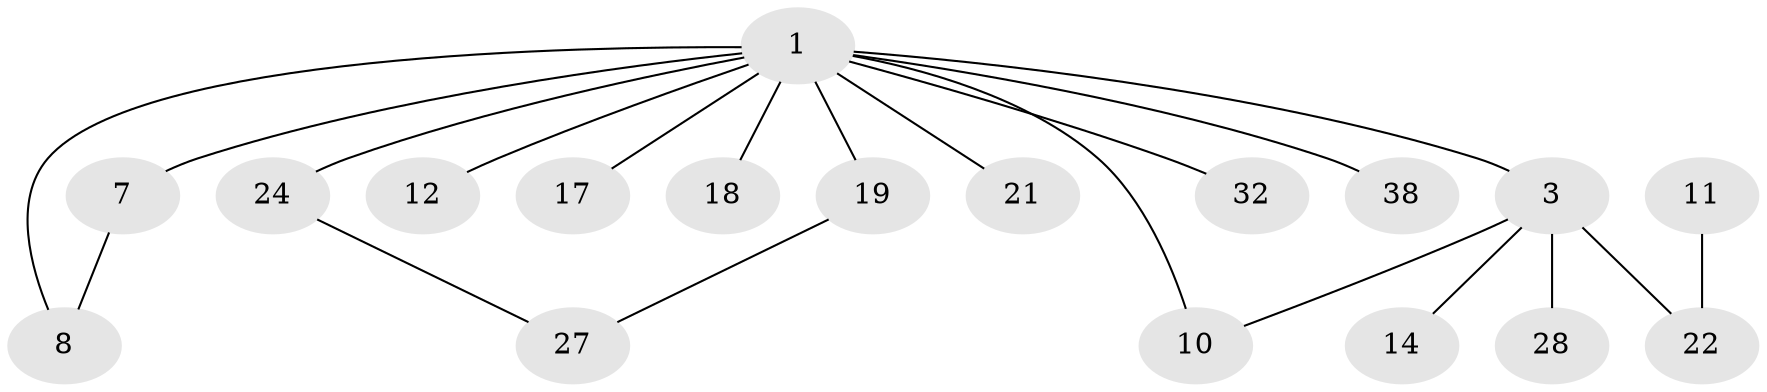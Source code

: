 // original degree distribution, {6: 0.013333333333333334, 0: 0.24, 2: 0.26666666666666666, 4: 0.05333333333333334, 3: 0.2, 1: 0.2, 5: 0.02666666666666667}
// Generated by graph-tools (version 1.1) at 2025/33/03/09/25 02:33:25]
// undirected, 18 vertices, 20 edges
graph export_dot {
graph [start="1"]
  node [color=gray90,style=filled];
  1;
  3;
  7;
  8;
  10;
  11;
  12;
  14;
  17;
  18;
  19;
  21;
  22;
  24;
  27;
  28;
  32;
  38;
  1 -- 3 [weight=2.0];
  1 -- 7 [weight=2.0];
  1 -- 8 [weight=1.0];
  1 -- 10 [weight=1.0];
  1 -- 12 [weight=2.0];
  1 -- 17 [weight=1.0];
  1 -- 18 [weight=1.0];
  1 -- 19 [weight=1.0];
  1 -- 21 [weight=2.0];
  1 -- 24 [weight=1.0];
  1 -- 32 [weight=1.0];
  1 -- 38 [weight=1.0];
  3 -- 10 [weight=1.0];
  3 -- 14 [weight=1.0];
  3 -- 22 [weight=1.0];
  3 -- 28 [weight=1.0];
  7 -- 8 [weight=1.0];
  11 -- 22 [weight=2.0];
  19 -- 27 [weight=1.0];
  24 -- 27 [weight=1.0];
}
